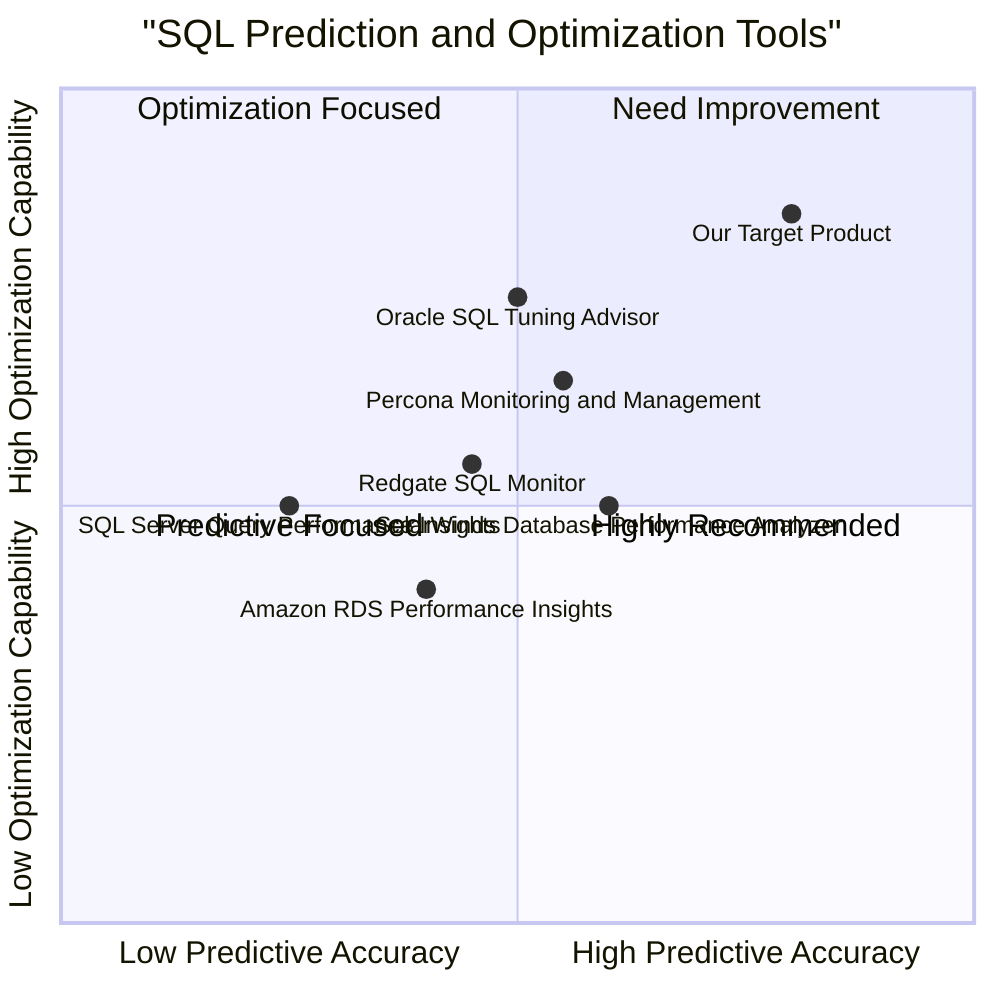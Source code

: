 quadrantChart
    title "SQL Prediction and Optimization Tools"
    x-axis "Low Predictive Accuracy" --> "High Predictive Accuracy"
    y-axis "Low Optimization Capability" --> "High Optimization Capability"
    quadrant-1 "Need Improvement"
    quadrant-2 "Optimization Focused"
    quadrant-3 "Predictive Focused"
    quadrant-4 "Highly Recommended"
    "SQL Server Query Performance Insights": [0.25, 0.5]
    "Oracle SQL Tuning Advisor": [0.5, 0.75]
    "Amazon RDS Performance Insights": [0.4, 0.4]
    "Percona Monitoring and Management": [0.55, 0.65]
    "Redgate SQL Monitor": [0.45, 0.55]
    "SolarWinds Database Performance Analyzer": [0.6, 0.5]
    "Our Target Product": [0.8, 0.85]
